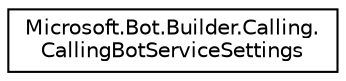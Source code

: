 digraph "Graphical Class Hierarchy"
{
  edge [fontname="Helvetica",fontsize="10",labelfontname="Helvetica",labelfontsize="10"];
  node [fontname="Helvetica",fontsize="10",shape=record];
  rankdir="LR";
  Node1 [label="Microsoft.Bot.Builder.Calling.\lCallingBotServiceSettings",height=0.2,width=0.4,color="black", fillcolor="white", style="filled",URL="$d7/d5e/class_microsoft_1_1_bot_1_1_builder_1_1_calling_1_1_calling_bot_service_settings.html"];
}

